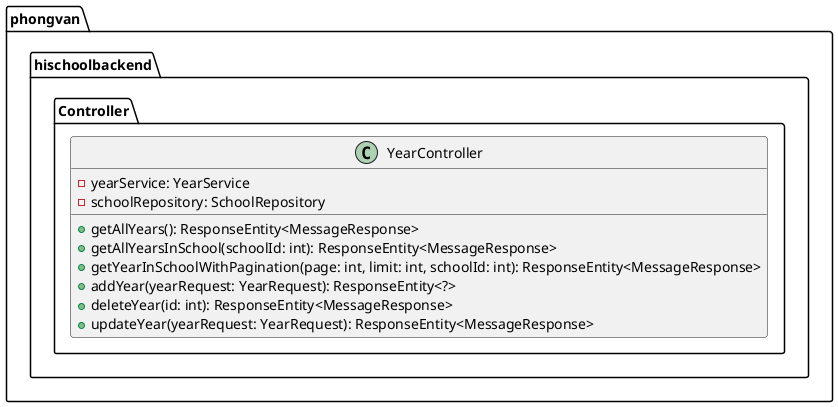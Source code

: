 @startuml

package phongvan.hischoolbackend.Controller {
    class YearController {
        - yearService: YearService
        - schoolRepository: SchoolRepository

        + getAllYears(): ResponseEntity<MessageResponse>
        + getAllYearsInSchool(schoolId: int): ResponseEntity<MessageResponse>
        + getYearInSchoolWithPagination(page: int, limit: int, schoolId: int): ResponseEntity<MessageResponse>
        + addYear(yearRequest: YearRequest): ResponseEntity<?>
        + deleteYear(id: int): ResponseEntity<MessageResponse>
        + updateYear(yearRequest: YearRequest): ResponseEntity<MessageResponse>
    }
}

@enduml
